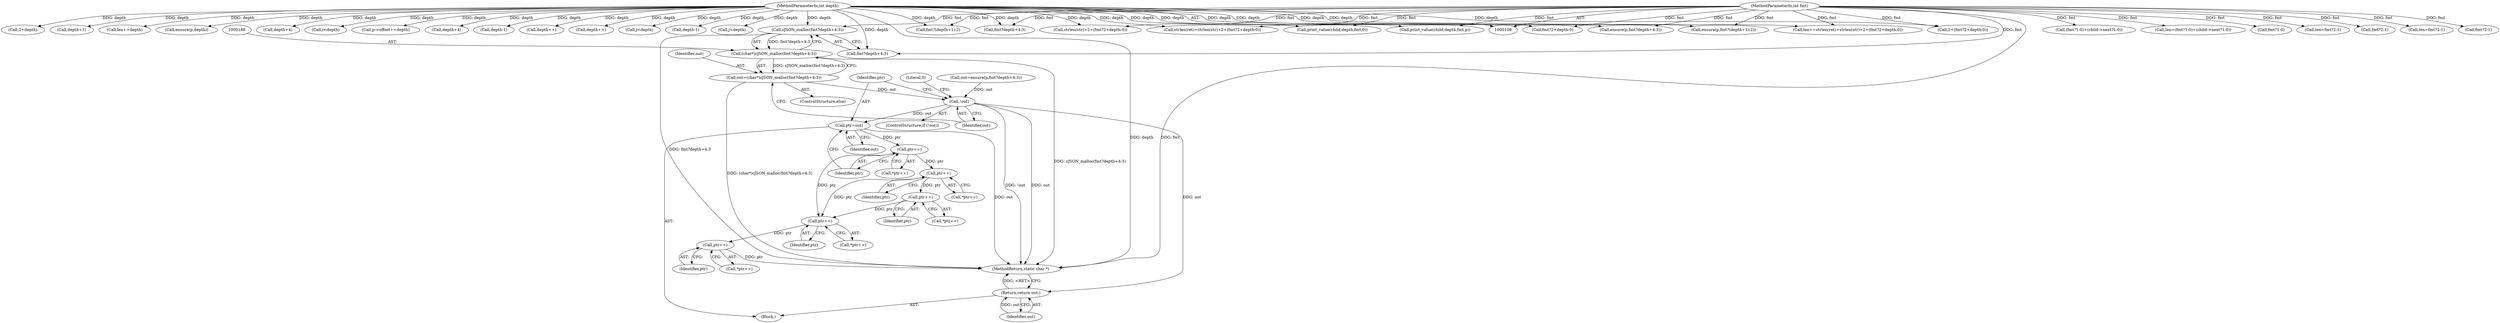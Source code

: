 digraph "0_iperf_91f2fa59e8ed80dfbf400add0164ee0e508e412a_42@API" {
"1000187" [label="(Call,cJSON_malloc(fmt?depth+4:3))"];
"1000111" [label="(MethodParameterIn,int fmt)"];
"1000110" [label="(MethodParameterIn,int depth)"];
"1000185" [label="(Call,(char*)cJSON_malloc(fmt?depth+4:3))"];
"1000183" [label="(Call,out=(char*)cJSON_malloc(fmt?depth+4:3))"];
"1000195" [label="(Call,!out)"];
"1000199" [label="(Call,ptr=out)"];
"1000204" [label="(Call,ptr++)"];
"1000212" [label="(Call,ptr++)"];
"1000226" [label="(Call,ptr++)"];
"1000231" [label="(Call,ptr++)"];
"1000236" [label="(Call,ptr++)"];
"1000239" [label="(Return,return out;)"];
"1000572" [label="(Call,print_value(child,depth,fmt,0))"];
"1000444" [label="(Call,fmt?(depth+1):2)"];
"1000182" [label="(ControlStructure,else)"];
"1000325" [label="(Call,p->offset+=depth)"];
"1000387" [label="(Call,(fmt?1:0)+(child->next?1:0))"];
"1000188" [label="(Call,fmt?depth+4:3)"];
"1000385" [label="(Call,len=(fmt?1:0)+(child->next?1:0))"];
"1000388" [label="(Call,fmt?1:0)"];
"1000198" [label="(Literal,0)"];
"1000196" [label="(Identifier,out)"];
"1000236" [label="(Call,ptr++)"];
"1000374" [label="(Call,print_value(child,depth,fmt,p))"];
"1000586" [label="(Call,strlen(str)+2+(fmt?2+depth:0))"];
"1000315" [label="(Call,j<depth)"];
"1000593" [label="(Call,2+depth)"];
"1000804" [label="(MethodReturn,static char *)"];
"1000232" [label="(Identifier,ptr)"];
"1000446" [label="(Call,depth+1)"];
"1000212" [label="(Call,ptr++)"];
"1000194" [label="(ControlStructure,if (!out))"];
"1000249" [label="(Call,len=fmt?2:1)"];
"1000545" [label="(Call,len+=depth)"];
"1000303" [label="(Call,ensure(p,depth))"];
"1000205" [label="(Identifier,ptr)"];
"1000225" [label="(Call,*ptr++)"];
"1000111" [label="(MethodParameterIn,int fmt)"];
"1000204" [label="(Call,ptr++)"];
"1000213" [label="(Identifier,ptr)"];
"1000110" [label="(MethodParameterIn,int depth)"];
"1000251" [label="(Call,fmt?2:1)"];
"1000190" [label="(Call,depth+4)"];
"1000219" [label="(Call,i<depth)"];
"1000184" [label="(Identifier,out)"];
"1000589" [label="(Call,2+(fmt?2+depth:0))"];
"1000169" [label="(Block,)"];
"1000591" [label="(Call,fmt?2+depth:0)"];
"1000203" [label="(Call,*ptr++)"];
"1000200" [label="(Identifier,ptr)"];
"1000230" [label="(Call,*ptr++)"];
"1000211" [label="(Call,*ptr++)"];
"1000183" [label="(Call,out=(char*)cJSON_malloc(fmt?depth+4:3))"];
"1000237" [label="(Identifier,ptr)"];
"1000178" [label="(Call,depth+4)"];
"1000341" [label="(Call,len=fmt?2:1)"];
"1000240" [label="(Identifier,out)"];
"1000782" [label="(Call,depth-1)"];
"1000187" [label="(Call,cJSON_malloc(fmt?depth+4:3))"];
"1000541" [label="(Call,depth++)"];
"1000293" [label="(Call,depth++)"];
"1000235" [label="(Call,*ptr++)"];
"1000692" [label="(Call,j<depth)"];
"1000195" [label="(Call,!out)"];
"1000201" [label="(Identifier,out)"];
"1000226" [label="(Call,ptr++)"];
"1000176" [label="(Call,fmt?depth+4:3)"];
"1000463" [label="(Call,depth-1)"];
"1000343" [label="(Call,fmt?2:1)"];
"1000174" [label="(Call,ensure(p,fmt?depth+4:3))"];
"1000231" [label="(Call,ptr++)"];
"1000442" [label="(Call,ensure(p,fmt?(depth+1):2))"];
"1000185" [label="(Call,(char*)cJSON_malloc(fmt?depth+4:3))"];
"1000581" [label="(Call,len+=strlen(ret)+strlen(str)+2+(fmt?2+depth:0))"];
"1000172" [label="(Call,out=ensure(p,fmt?depth+4:3))"];
"1000199" [label="(Call,ptr=out)"];
"1000583" [label="(Call,strlen(ret)+strlen(str)+2+(fmt?2+depth:0))"];
"1000239" [label="(Return,return out;)"];
"1000227" [label="(Identifier,ptr)"];
"1000187" -> "1000185"  [label="AST: "];
"1000187" -> "1000188"  [label="CFG: "];
"1000188" -> "1000187"  [label="AST: "];
"1000185" -> "1000187"  [label="CFG: "];
"1000187" -> "1000804"  [label="DDG: fmt?depth+4:3"];
"1000187" -> "1000185"  [label="DDG: fmt?depth+4:3"];
"1000111" -> "1000187"  [label="DDG: fmt"];
"1000110" -> "1000187"  [label="DDG: depth"];
"1000111" -> "1000108"  [label="AST: "];
"1000111" -> "1000804"  [label="DDG: fmt"];
"1000111" -> "1000174"  [label="DDG: fmt"];
"1000111" -> "1000176"  [label="DDG: fmt"];
"1000111" -> "1000188"  [label="DDG: fmt"];
"1000111" -> "1000249"  [label="DDG: fmt"];
"1000111" -> "1000251"  [label="DDG: fmt"];
"1000111" -> "1000341"  [label="DDG: fmt"];
"1000111" -> "1000343"  [label="DDG: fmt"];
"1000111" -> "1000374"  [label="DDG: fmt"];
"1000111" -> "1000385"  [label="DDG: fmt"];
"1000111" -> "1000387"  [label="DDG: fmt"];
"1000111" -> "1000388"  [label="DDG: fmt"];
"1000111" -> "1000442"  [label="DDG: fmt"];
"1000111" -> "1000444"  [label="DDG: fmt"];
"1000111" -> "1000572"  [label="DDG: fmt"];
"1000111" -> "1000581"  [label="DDG: fmt"];
"1000111" -> "1000583"  [label="DDG: fmt"];
"1000111" -> "1000586"  [label="DDG: fmt"];
"1000111" -> "1000589"  [label="DDG: fmt"];
"1000111" -> "1000591"  [label="DDG: fmt"];
"1000110" -> "1000108"  [label="AST: "];
"1000110" -> "1000804"  [label="DDG: depth"];
"1000110" -> "1000174"  [label="DDG: depth"];
"1000110" -> "1000176"  [label="DDG: depth"];
"1000110" -> "1000178"  [label="DDG: depth"];
"1000110" -> "1000188"  [label="DDG: depth"];
"1000110" -> "1000190"  [label="DDG: depth"];
"1000110" -> "1000219"  [label="DDG: depth"];
"1000110" -> "1000293"  [label="DDG: depth"];
"1000110" -> "1000303"  [label="DDG: depth"];
"1000110" -> "1000315"  [label="DDG: depth"];
"1000110" -> "1000325"  [label="DDG: depth"];
"1000110" -> "1000374"  [label="DDG: depth"];
"1000110" -> "1000442"  [label="DDG: depth"];
"1000110" -> "1000444"  [label="DDG: depth"];
"1000110" -> "1000446"  [label="DDG: depth"];
"1000110" -> "1000463"  [label="DDG: depth"];
"1000110" -> "1000541"  [label="DDG: depth"];
"1000110" -> "1000545"  [label="DDG: depth"];
"1000110" -> "1000572"  [label="DDG: depth"];
"1000110" -> "1000581"  [label="DDG: depth"];
"1000110" -> "1000583"  [label="DDG: depth"];
"1000110" -> "1000586"  [label="DDG: depth"];
"1000110" -> "1000589"  [label="DDG: depth"];
"1000110" -> "1000591"  [label="DDG: depth"];
"1000110" -> "1000593"  [label="DDG: depth"];
"1000110" -> "1000692"  [label="DDG: depth"];
"1000110" -> "1000782"  [label="DDG: depth"];
"1000185" -> "1000183"  [label="AST: "];
"1000186" -> "1000185"  [label="AST: "];
"1000183" -> "1000185"  [label="CFG: "];
"1000185" -> "1000804"  [label="DDG: cJSON_malloc(fmt?depth+4:3)"];
"1000185" -> "1000183"  [label="DDG: cJSON_malloc(fmt?depth+4:3)"];
"1000183" -> "1000182"  [label="AST: "];
"1000184" -> "1000183"  [label="AST: "];
"1000196" -> "1000183"  [label="CFG: "];
"1000183" -> "1000804"  [label="DDG: (char*)cJSON_malloc(fmt?depth+4:3)"];
"1000183" -> "1000195"  [label="DDG: out"];
"1000195" -> "1000194"  [label="AST: "];
"1000195" -> "1000196"  [label="CFG: "];
"1000196" -> "1000195"  [label="AST: "];
"1000198" -> "1000195"  [label="CFG: "];
"1000200" -> "1000195"  [label="CFG: "];
"1000195" -> "1000804"  [label="DDG: !out"];
"1000195" -> "1000804"  [label="DDG: out"];
"1000172" -> "1000195"  [label="DDG: out"];
"1000195" -> "1000199"  [label="DDG: out"];
"1000195" -> "1000239"  [label="DDG: out"];
"1000199" -> "1000169"  [label="AST: "];
"1000199" -> "1000201"  [label="CFG: "];
"1000200" -> "1000199"  [label="AST: "];
"1000201" -> "1000199"  [label="AST: "];
"1000205" -> "1000199"  [label="CFG: "];
"1000199" -> "1000804"  [label="DDG: out"];
"1000199" -> "1000204"  [label="DDG: ptr"];
"1000204" -> "1000203"  [label="AST: "];
"1000204" -> "1000205"  [label="CFG: "];
"1000205" -> "1000204"  [label="AST: "];
"1000203" -> "1000204"  [label="CFG: "];
"1000204" -> "1000212"  [label="DDG: ptr"];
"1000204" -> "1000231"  [label="DDG: ptr"];
"1000212" -> "1000211"  [label="AST: "];
"1000212" -> "1000213"  [label="CFG: "];
"1000213" -> "1000212"  [label="AST: "];
"1000211" -> "1000212"  [label="CFG: "];
"1000212" -> "1000226"  [label="DDG: ptr"];
"1000212" -> "1000231"  [label="DDG: ptr"];
"1000226" -> "1000225"  [label="AST: "];
"1000226" -> "1000227"  [label="CFG: "];
"1000227" -> "1000226"  [label="AST: "];
"1000225" -> "1000226"  [label="CFG: "];
"1000226" -> "1000231"  [label="DDG: ptr"];
"1000231" -> "1000230"  [label="AST: "];
"1000231" -> "1000232"  [label="CFG: "];
"1000232" -> "1000231"  [label="AST: "];
"1000230" -> "1000231"  [label="CFG: "];
"1000231" -> "1000236"  [label="DDG: ptr"];
"1000236" -> "1000235"  [label="AST: "];
"1000236" -> "1000237"  [label="CFG: "];
"1000237" -> "1000236"  [label="AST: "];
"1000235" -> "1000236"  [label="CFG: "];
"1000236" -> "1000804"  [label="DDG: ptr"];
"1000239" -> "1000169"  [label="AST: "];
"1000239" -> "1000240"  [label="CFG: "];
"1000240" -> "1000239"  [label="AST: "];
"1000804" -> "1000239"  [label="CFG: "];
"1000239" -> "1000804"  [label="DDG: <RET>"];
"1000240" -> "1000239"  [label="DDG: out"];
}
